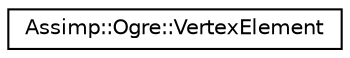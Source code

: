 digraph "Graphical Class Hierarchy"
{
  edge [fontname="Helvetica",fontsize="10",labelfontname="Helvetica",labelfontsize="10"];
  node [fontname="Helvetica",fontsize="10",shape=record];
  rankdir="LR";
  Node1 [label="Assimp::Ogre::VertexElement",height=0.2,width=0.4,color="black", fillcolor="white", style="filled",URL="$class_assimp_1_1_ogre_1_1_vertex_element.html"];
}
